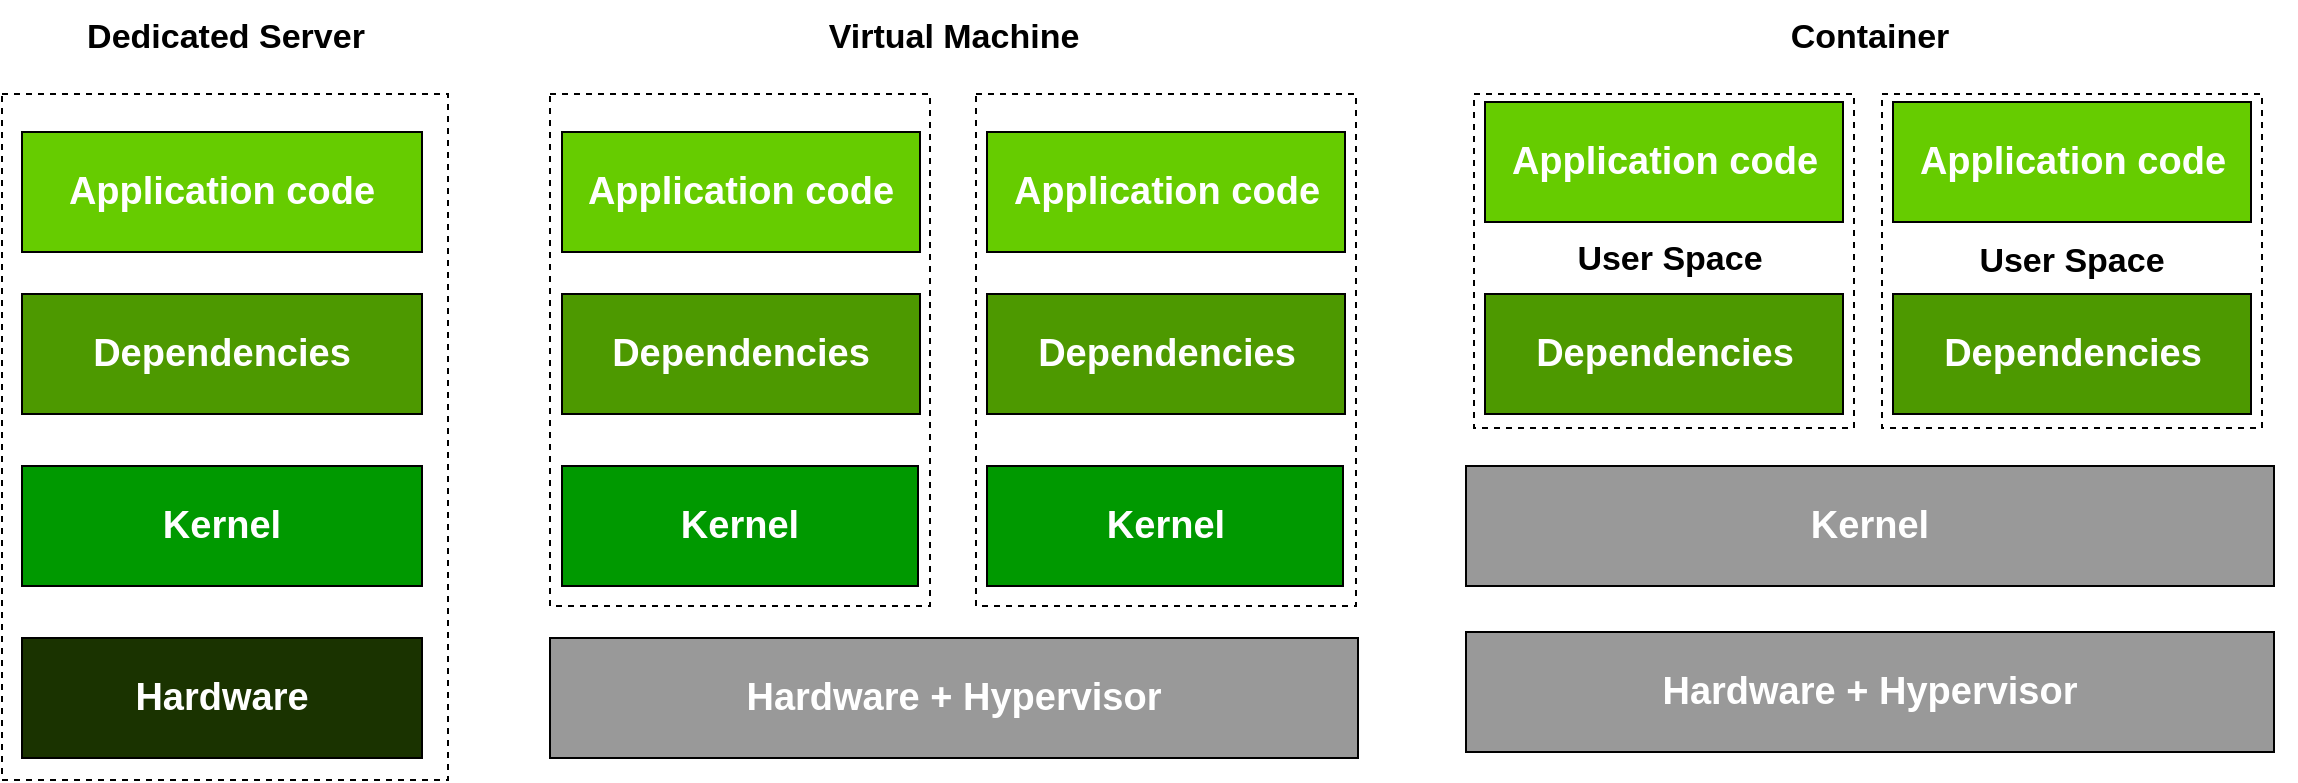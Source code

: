 <mxfile>
    <diagram id="Edq-uu58krA4KtQHj_r2" name="Page-1">
        <mxGraphModel dx="842" dy="617" grid="0" gridSize="10" guides="1" tooltips="1" connect="1" arrows="1" fold="1" page="1" pageScale="1" pageWidth="1200" pageHeight="1920" background="#ffffff" math="0" shadow="0">
            <root>
                <mxCell id="0"/>
                <mxCell id="1" parent="0"/>
                <mxCell id="2" value="" style="rounded=0;whiteSpace=wrap;html=1;dashed=1;" vertex="1" parent="1">
                    <mxGeometry x="70" y="80" width="223" height="343" as="geometry"/>
                </mxCell>
                <mxCell id="3" value="&lt;font color=&quot;#ffffff&quot; size=&quot;1&quot;&gt;&lt;b style=&quot;font-size: 19px&quot;&gt;Hardware&lt;/b&gt;&lt;/font&gt;" style="rounded=0;whiteSpace=wrap;html=1;fillColor=#1A3300;" vertex="1" parent="1">
                    <mxGeometry x="80" y="352" width="200" height="60" as="geometry"/>
                </mxCell>
                <mxCell id="4" value="&lt;b&gt;&lt;font style=&quot;font-size: 17px&quot;&gt;Dedicated Server&lt;/font&gt;&lt;/b&gt;" style="text;html=1;strokeColor=none;fillColor=none;align=center;verticalAlign=middle;whiteSpace=wrap;rounded=0;dashed=1;" vertex="1" parent="1">
                    <mxGeometry x="70" y="33" width="224" height="38" as="geometry"/>
                </mxCell>
                <mxCell id="5" value="&lt;font color=&quot;#ffffff&quot;&gt;&lt;span style=&quot;font-size: 19px&quot;&gt;&lt;b&gt;Kernel&lt;/b&gt;&lt;/span&gt;&lt;/font&gt;" style="rounded=0;whiteSpace=wrap;html=1;fillColor=#009900;" vertex="1" parent="1">
                    <mxGeometry x="80" y="266" width="200" height="60" as="geometry"/>
                </mxCell>
                <mxCell id="6" value="&lt;font color=&quot;#ffffff&quot; size=&quot;1&quot;&gt;&lt;b style=&quot;font-size: 19px&quot;&gt;Dependencies&lt;/b&gt;&lt;/font&gt;" style="rounded=0;whiteSpace=wrap;html=1;fillColor=#4D9900;" vertex="1" parent="1">
                    <mxGeometry x="80" y="180" width="200" height="60" as="geometry"/>
                </mxCell>
                <mxCell id="7" value="&lt;font color=&quot;#ffffff&quot; size=&quot;1&quot;&gt;&lt;b style=&quot;font-size: 19px&quot;&gt;Application code&lt;/b&gt;&lt;/font&gt;" style="rounded=0;whiteSpace=wrap;html=1;fillColor=#66CC00;" vertex="1" parent="1">
                    <mxGeometry x="80" y="99" width="200" height="60" as="geometry"/>
                </mxCell>
                <mxCell id="8" value="" style="rounded=0;whiteSpace=wrap;html=1;dashed=1;" vertex="1" parent="1">
                    <mxGeometry x="344" y="80" width="190" height="256" as="geometry"/>
                </mxCell>
                <mxCell id="9" value="&lt;b&gt;&lt;font style=&quot;font-size: 17px&quot;&gt;Virtual Machine&lt;/font&gt;&lt;/b&gt;" style="text;html=1;strokeColor=none;fillColor=none;align=center;verticalAlign=middle;whiteSpace=wrap;rounded=0;dashed=1;" vertex="1" parent="1">
                    <mxGeometry x="434" y="33" width="224" height="38" as="geometry"/>
                </mxCell>
                <mxCell id="10" value="&lt;font color=&quot;#ffffff&quot; size=&quot;1&quot;&gt;&lt;b style=&quot;font-size: 19px&quot;&gt;Hardware + Hypervisor&lt;/b&gt;&lt;/font&gt;" style="rounded=0;whiteSpace=wrap;html=1;fillColor=#999999;" vertex="1" parent="1">
                    <mxGeometry x="344" y="352" width="404" height="60" as="geometry"/>
                </mxCell>
                <mxCell id="11" value="" style="rounded=0;whiteSpace=wrap;html=1;dashed=1;" vertex="1" parent="1">
                    <mxGeometry x="557" y="80" width="190" height="256" as="geometry"/>
                </mxCell>
                <mxCell id="12" value="&lt;font color=&quot;#ffffff&quot;&gt;&lt;span style=&quot;font-size: 19px&quot;&gt;&lt;b&gt;Kernel&lt;/b&gt;&lt;/span&gt;&lt;/font&gt;" style="rounded=0;whiteSpace=wrap;html=1;fillColor=#009900;" vertex="1" parent="1">
                    <mxGeometry x="350" y="266" width="178" height="60" as="geometry"/>
                </mxCell>
                <mxCell id="13" value="&lt;font color=&quot;#ffffff&quot; size=&quot;1&quot;&gt;&lt;b style=&quot;font-size: 19px&quot;&gt;Dependencies&lt;/b&gt;&lt;/font&gt;" style="rounded=0;whiteSpace=wrap;html=1;fillColor=#4D9900;" vertex="1" parent="1">
                    <mxGeometry x="350" y="180" width="179" height="60" as="geometry"/>
                </mxCell>
                <mxCell id="14" value="&lt;font color=&quot;#ffffff&quot; size=&quot;1&quot;&gt;&lt;b style=&quot;font-size: 19px&quot;&gt;Application code&lt;/b&gt;&lt;/font&gt;" style="rounded=0;whiteSpace=wrap;html=1;fillColor=#66CC00;" vertex="1" parent="1">
                    <mxGeometry x="350" y="99" width="179" height="60" as="geometry"/>
                </mxCell>
                <mxCell id="15" value="&lt;font color=&quot;#ffffff&quot;&gt;&lt;span style=&quot;font-size: 19px&quot;&gt;&lt;b&gt;Kernel&lt;/b&gt;&lt;/span&gt;&lt;/font&gt;" style="rounded=0;whiteSpace=wrap;html=1;fillColor=#009900;" vertex="1" parent="1">
                    <mxGeometry x="562.5" y="266" width="178" height="60" as="geometry"/>
                </mxCell>
                <mxCell id="16" value="&lt;font color=&quot;#ffffff&quot; size=&quot;1&quot;&gt;&lt;b style=&quot;font-size: 19px&quot;&gt;Dependencies&lt;/b&gt;&lt;/font&gt;" style="rounded=0;whiteSpace=wrap;html=1;fillColor=#4D9900;" vertex="1" parent="1">
                    <mxGeometry x="562.5" y="180" width="179" height="60" as="geometry"/>
                </mxCell>
                <mxCell id="17" value="&lt;font color=&quot;#ffffff&quot; size=&quot;1&quot;&gt;&lt;b style=&quot;font-size: 19px&quot;&gt;Application code&lt;/b&gt;&lt;/font&gt;" style="rounded=0;whiteSpace=wrap;html=1;fillColor=#66CC00;" vertex="1" parent="1">
                    <mxGeometry x="562.5" y="99" width="179" height="60" as="geometry"/>
                </mxCell>
                <mxCell id="18" value="&lt;font color=&quot;#ffffff&quot; size=&quot;1&quot;&gt;&lt;b style=&quot;font-size: 19px&quot;&gt;Hardware + Hypervisor&lt;/b&gt;&lt;/font&gt;" style="rounded=0;whiteSpace=wrap;html=1;fillColor=#999999;" vertex="1" parent="1">
                    <mxGeometry x="802" y="349" width="404" height="60" as="geometry"/>
                </mxCell>
                <mxCell id="19" value="&lt;font color=&quot;#ffffff&quot; size=&quot;1&quot;&gt;&lt;b style=&quot;font-size: 19px&quot;&gt;Kernel&lt;/b&gt;&lt;/font&gt;" style="rounded=0;whiteSpace=wrap;html=1;fillColor=#999999;" vertex="1" parent="1">
                    <mxGeometry x="802" y="266" width="404" height="60" as="geometry"/>
                </mxCell>
                <mxCell id="20" value="&lt;b&gt;&lt;font style=&quot;font-size: 17px&quot;&gt;Container&lt;/font&gt;&lt;/b&gt;" style="text;html=1;strokeColor=none;fillColor=none;align=center;verticalAlign=middle;whiteSpace=wrap;rounded=0;dashed=1;" vertex="1" parent="1">
                    <mxGeometry x="892" y="33" width="224" height="38" as="geometry"/>
                </mxCell>
                <mxCell id="21" value="" style="rounded=0;whiteSpace=wrap;html=1;dashed=1;" vertex="1" parent="1">
                    <mxGeometry x="806" y="80" width="190" height="167" as="geometry"/>
                </mxCell>
                <mxCell id="22" value="" style="rounded=0;whiteSpace=wrap;html=1;dashed=1;" vertex="1" parent="1">
                    <mxGeometry x="1010" y="80" width="190" height="167" as="geometry"/>
                </mxCell>
                <mxCell id="23" value="&lt;font color=&quot;#ffffff&quot; size=&quot;1&quot;&gt;&lt;b style=&quot;font-size: 19px&quot;&gt;Dependencies&lt;/b&gt;&lt;/font&gt;" style="rounded=0;whiteSpace=wrap;html=1;fillColor=#4D9900;" vertex="1" parent="1">
                    <mxGeometry x="811.5" y="180" width="179" height="60" as="geometry"/>
                </mxCell>
                <mxCell id="24" value="&lt;font color=&quot;#ffffff&quot; size=&quot;1&quot;&gt;&lt;b style=&quot;font-size: 19px&quot;&gt;Dependencies&lt;/b&gt;&lt;/font&gt;" style="rounded=0;whiteSpace=wrap;html=1;fillColor=#4D9900;" vertex="1" parent="1">
                    <mxGeometry x="1015.5" y="180" width="179" height="60" as="geometry"/>
                </mxCell>
                <mxCell id="25" value="&lt;font color=&quot;#ffffff&quot; size=&quot;1&quot;&gt;&lt;b style=&quot;font-size: 19px&quot;&gt;Application code&lt;/b&gt;&lt;/font&gt;" style="rounded=0;whiteSpace=wrap;html=1;fillColor=#66CC00;" vertex="1" parent="1">
                    <mxGeometry x="811.5" y="84" width="179" height="60" as="geometry"/>
                </mxCell>
                <mxCell id="26" value="&lt;font color=&quot;#ffffff&quot; size=&quot;1&quot;&gt;&lt;b style=&quot;font-size: 19px&quot;&gt;Application code&lt;/b&gt;&lt;/font&gt;" style="rounded=0;whiteSpace=wrap;html=1;fillColor=#66CC00;" vertex="1" parent="1">
                    <mxGeometry x="1015.5" y="84" width="179" height="60" as="geometry"/>
                </mxCell>
                <mxCell id="27" value="&lt;b&gt;&lt;font style=&quot;font-size: 17px&quot;&gt;User Space&lt;/font&gt;&lt;/b&gt;" style="text;html=1;strokeColor=none;fillColor=none;align=center;verticalAlign=middle;whiteSpace=wrap;rounded=0;dashed=1;" vertex="1" parent="1">
                    <mxGeometry x="791.5" y="144" width="224" height="38" as="geometry"/>
                </mxCell>
                <mxCell id="28" value="&lt;b&gt;&lt;font style=&quot;font-size: 17px&quot;&gt;User Space&lt;/font&gt;&lt;/b&gt;" style="text;html=1;strokeColor=none;fillColor=none;align=center;verticalAlign=middle;whiteSpace=wrap;rounded=0;dashed=1;" vertex="1" parent="1">
                    <mxGeometry x="993" y="144.5" width="224" height="38" as="geometry"/>
                </mxCell>
            </root>
        </mxGraphModel>
    </diagram>
</mxfile>